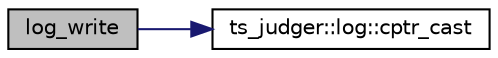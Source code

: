 digraph "log_write"
{
 // LATEX_PDF_SIZE
  edge [fontname="Helvetica",fontsize="10",labelfontname="Helvetica",labelfontsize="10"];
  node [fontname="Helvetica",fontsize="10",shape=record];
  rankdir="LR";
  Node11 [label="log_write",height=0.2,width=0.4,color="black", fillcolor="grey75", style="filled", fontcolor="black",tooltip=" "];
  Node11 -> Node12 [color="midnightblue",fontsize="10",style="solid",fontname="Helvetica"];
  Node12 [label="ts_judger::log::cptr_cast",height=0.2,width=0.4,color="black", fillcolor="white", style="filled",URL="$namespacets__judger_1_1log.html#ad85ff398142dbab349fef2660087ff32",tooltip=" "];
}
